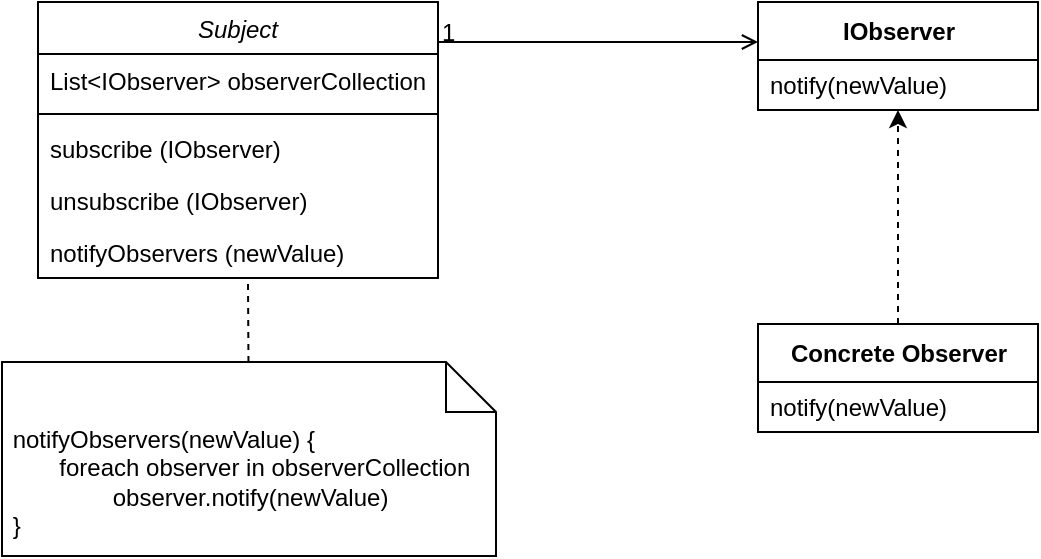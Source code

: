 <mxfile version="20.7.4" type="device"><diagram id="C5RBs43oDa-KdzZeNtuy" name="Page-1"><mxGraphModel dx="1674" dy="884" grid="0" gridSize="10" guides="1" tooltips="1" connect="1" arrows="1" fold="1" page="1" pageScale="1" pageWidth="827" pageHeight="1169" math="0" shadow="0"><root><mxCell id="WIyWlLk6GJQsqaUBKTNV-0"/><mxCell id="WIyWlLk6GJQsqaUBKTNV-1" parent="WIyWlLk6GJQsqaUBKTNV-0"/><mxCell id="zkfFHV4jXpPFQw0GAbJ--0" value="Subject" style="swimlane;fontStyle=2;align=center;verticalAlign=top;childLayout=stackLayout;horizontal=1;startSize=26;horizontalStack=0;resizeParent=1;resizeLast=0;collapsible=1;marginBottom=0;rounded=0;shadow=0;strokeWidth=1;" parent="WIyWlLk6GJQsqaUBKTNV-1" vertex="1"><mxGeometry x="180" y="120" width="200" height="138" as="geometry"><mxRectangle x="230" y="140" width="160" height="26" as="alternateBounds"/></mxGeometry></mxCell><mxCell id="zkfFHV4jXpPFQw0GAbJ--1" value="List&lt;IObserver&gt; observerCollection " style="text;align=left;verticalAlign=top;spacingLeft=4;spacingRight=4;overflow=hidden;rotatable=0;points=[[0,0.5],[1,0.5]];portConstraint=eastwest;" parent="zkfFHV4jXpPFQw0GAbJ--0" vertex="1"><mxGeometry y="26" width="200" height="26" as="geometry"/></mxCell><mxCell id="zkfFHV4jXpPFQw0GAbJ--4" value="" style="line;html=1;strokeWidth=1;align=left;verticalAlign=middle;spacingTop=-1;spacingLeft=3;spacingRight=3;rotatable=0;labelPosition=right;points=[];portConstraint=eastwest;" parent="zkfFHV4jXpPFQw0GAbJ--0" vertex="1"><mxGeometry y="52" width="200" height="8" as="geometry"/></mxCell><mxCell id="zkfFHV4jXpPFQw0GAbJ--5" value="subscribe (IObserver)" style="text;align=left;verticalAlign=top;spacingLeft=4;spacingRight=4;overflow=hidden;rotatable=0;points=[[0,0.5],[1,0.5]];portConstraint=eastwest;" parent="zkfFHV4jXpPFQw0GAbJ--0" vertex="1"><mxGeometry y="60" width="200" height="26" as="geometry"/></mxCell><mxCell id="8HisbWGTR0c7Mz46bNKt-9" value="unsubscribe (IObserver)" style="text;align=left;verticalAlign=top;spacingLeft=4;spacingRight=4;overflow=hidden;rotatable=0;points=[[0,0.5],[1,0.5]];portConstraint=eastwest;" parent="zkfFHV4jXpPFQw0GAbJ--0" vertex="1"><mxGeometry y="86" width="200" height="26" as="geometry"/></mxCell><mxCell id="8HisbWGTR0c7Mz46bNKt-10" value="notifyObservers (newValue)" style="text;align=left;verticalAlign=top;spacingLeft=4;spacingRight=4;overflow=hidden;rotatable=0;points=[[0,0.5],[1,0.5]];portConstraint=eastwest;fontColor=#000000;" parent="zkfFHV4jXpPFQw0GAbJ--0" vertex="1"><mxGeometry y="112" width="200" height="26" as="geometry"/></mxCell><mxCell id="zkfFHV4jXpPFQw0GAbJ--26" value="" style="endArrow=open;shadow=0;strokeWidth=1;rounded=0;endFill=1;edgeStyle=elbowEdgeStyle;elbow=vertical;entryX=0;entryY=0.25;entryDx=0;entryDy=0;" parent="WIyWlLk6GJQsqaUBKTNV-1" edge="1"><mxGeometry x="0.5" y="41" relative="1" as="geometry"><mxPoint x="380" y="140" as="sourcePoint"/><mxPoint x="540" y="139.75" as="targetPoint"/><mxPoint x="-40" y="32" as="offset"/></mxGeometry></mxCell><mxCell id="zkfFHV4jXpPFQw0GAbJ--27" value="1" style="resizable=0;align=left;verticalAlign=bottom;labelBackgroundColor=none;fontSize=12;" parent="zkfFHV4jXpPFQw0GAbJ--26" connectable="0" vertex="1"><mxGeometry x="-1" relative="1" as="geometry"><mxPoint y="4" as="offset"/></mxGeometry></mxCell><mxCell id="8HisbWGTR0c7Mz46bNKt-1" value="IObserver" style="swimlane;fontStyle=1;align=center;verticalAlign=middle;childLayout=stackLayout;horizontal=1;startSize=29;horizontalStack=0;resizeParent=1;resizeParentMax=0;resizeLast=0;collapsible=0;marginBottom=0;html=1;strokeColor=#000000;strokeWidth=1;" parent="WIyWlLk6GJQsqaUBKTNV-1" vertex="1"><mxGeometry x="540" y="120" width="140" height="54" as="geometry"/></mxCell><mxCell id="8HisbWGTR0c7Mz46bNKt-3" value="notify(newValue)" style="text;html=1;strokeColor=none;fillColor=none;align=left;verticalAlign=middle;spacingLeft=4;spacingRight=4;overflow=hidden;rotatable=0;points=[[0,0.5],[1,0.5]];portConstraint=eastwest;" parent="8HisbWGTR0c7Mz46bNKt-1" vertex="1"><mxGeometry y="29" width="140" height="25" as="geometry"/></mxCell><mxCell id="8HisbWGTR0c7Mz46bNKt-7" style="edgeStyle=orthogonalEdgeStyle;rounded=0;orthogonalLoop=1;jettySize=auto;html=1;dashed=1;" parent="WIyWlLk6GJQsqaUBKTNV-1" source="8HisbWGTR0c7Mz46bNKt-4" target="8HisbWGTR0c7Mz46bNKt-1" edge="1"><mxGeometry relative="1" as="geometry"/></mxCell><mxCell id="8HisbWGTR0c7Mz46bNKt-4" value="Concrete Observer" style="swimlane;fontStyle=1;align=center;verticalAlign=middle;childLayout=stackLayout;horizontal=1;startSize=29;horizontalStack=0;resizeParent=1;resizeParentMax=0;resizeLast=0;collapsible=0;marginBottom=0;html=1;" parent="WIyWlLk6GJQsqaUBKTNV-1" vertex="1"><mxGeometry x="540" y="281" width="140" height="54" as="geometry"/></mxCell><mxCell id="8HisbWGTR0c7Mz46bNKt-6" value="notify(newValue)" style="text;html=1;strokeColor=none;fillColor=none;align=left;verticalAlign=middle;spacingLeft=4;spacingRight=4;overflow=hidden;rotatable=0;points=[[0,0.5],[1,0.5]];portConstraint=eastwest;" parent="8HisbWGTR0c7Mz46bNKt-4" vertex="1"><mxGeometry y="29" width="140" height="25" as="geometry"/></mxCell><mxCell id="8HisbWGTR0c7Mz46bNKt-14" style="rounded=0;orthogonalLoop=1;jettySize=auto;html=1;entryX=0.525;entryY=1.038;entryDx=0;entryDy=0;entryPerimeter=0;dashed=1;endArrow=none;endFill=0;" parent="WIyWlLk6GJQsqaUBKTNV-1" source="8HisbWGTR0c7Mz46bNKt-13" target="8HisbWGTR0c7Mz46bNKt-10" edge="1"><mxGeometry relative="1" as="geometry"/></mxCell><mxCell id="8HisbWGTR0c7Mz46bNKt-13" value="&amp;nbsp;notifyObservers(newValue) {&lt;br&gt;&lt;span style=&quot;white-space: pre;&quot;&gt;&#9;&lt;/span&gt;foreach observer in&amp;nbsp;&lt;span style=&quot;&quot;&gt;observerCollection&amp;nbsp;&lt;br&gt;&lt;span style=&quot;white-space: pre;&quot;&gt;&#9;&lt;/span&gt;&lt;span style=&quot;white-space: pre;&quot;&gt;&#9;&lt;/span&gt;observer.notify(newValue)&lt;br&gt;&amp;nbsp;}&lt;br&gt;&lt;/span&gt;" style="shape=note2;boundedLbl=1;whiteSpace=wrap;html=1;size=25;verticalAlign=top;align=left;strokeColor=#000000;strokeWidth=1;" parent="WIyWlLk6GJQsqaUBKTNV-1" vertex="1"><mxGeometry x="162" y="300" width="247" height="97" as="geometry"/></mxCell></root></mxGraphModel></diagram></mxfile>